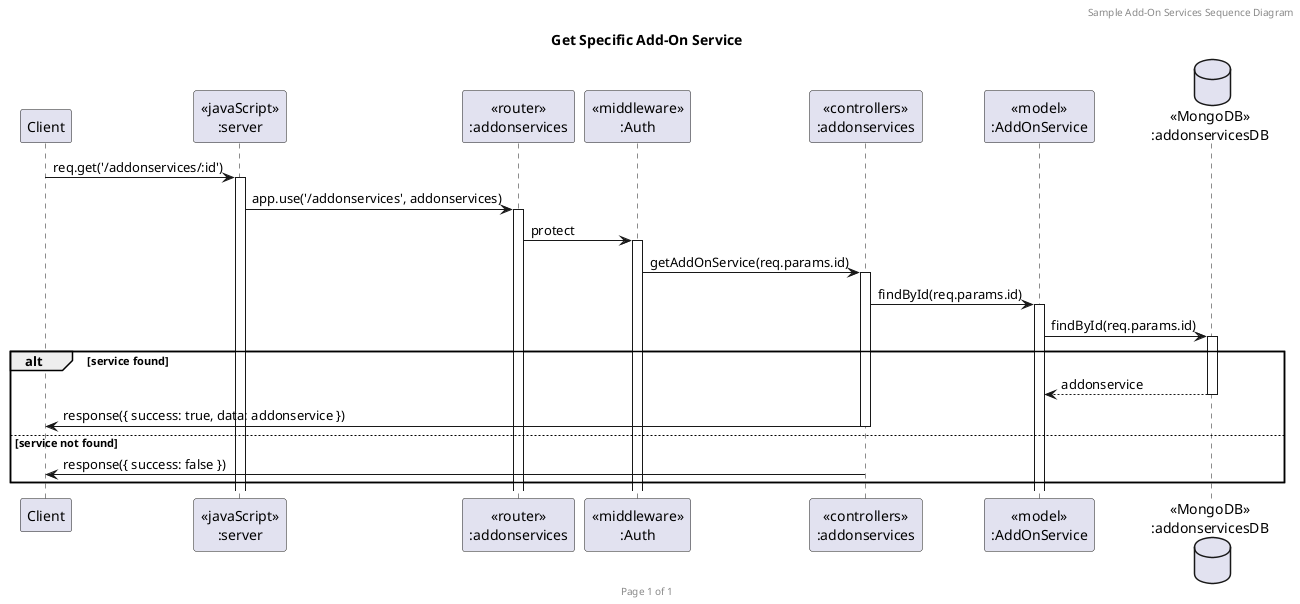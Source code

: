 @startuml Get Specific Add-On Service

header Sample Add-On Services Sequence Diagram
footer Page %page% of %lastpage%
title "Get Specific Add-On Service"

participant "Client" as client
participant "<<javaScript>>\n:server" as server
participant "<<router>>\n:addonservices" as routerAddOnServices
participant "<<middleware>>\n:Auth" as AuthMiddleware
participant "<<controllers>>\n:addonservices" as controllersAddOnServices
participant "<<model>>\n:AddOnService" as modelAddOnService
database "<<MongoDB>>\n:addonservicesDB" as AddOnServicesDatabase

client->server ++: req.get('/addonservices/:id')
server->routerAddOnServices ++: app.use('/addonservices', addonservices)
routerAddOnServices -> AuthMiddleware ++: protect
AuthMiddleware -> controllersAddOnServices ++: getAddOnService(req.params.id)

controllersAddOnServices -> modelAddOnService ++: findById(req.params.id)
modelAddOnService -> AddOnServicesDatabase ++: findById(req.params.id)
alt service found
    AddOnServicesDatabase --> modelAddOnService --: addonservice
    controllersAddOnServices->client --: response({ success: true, data: addonservice })
else service not found
    controllersAddOnServices->client --: response({ success: false })
end

@enduml
